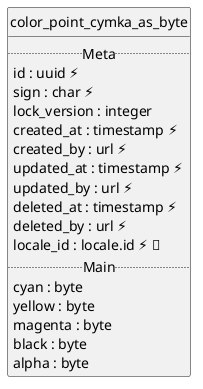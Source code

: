 @startuml uml
skinparam monochrome true
skinparam linetype ortho
hide circle

entity color_point_cymka_as_byte {
  .. Meta ..
  id : uuid ⚡
  sign : char ⚡
  lock_version : integer
  created_at : timestamp ⚡
  created_by : url ⚡
  updated_at : timestamp ⚡
  updated_by : url ⚡
  deleted_at : timestamp ⚡
  deleted_by : url ⚡
  locale_id : locale.id ⚡ 🔑
  .. Main ..
  cyan : byte
  yellow : byte
  magenta : byte
  black : byte
  alpha : byte
}

@enduml

